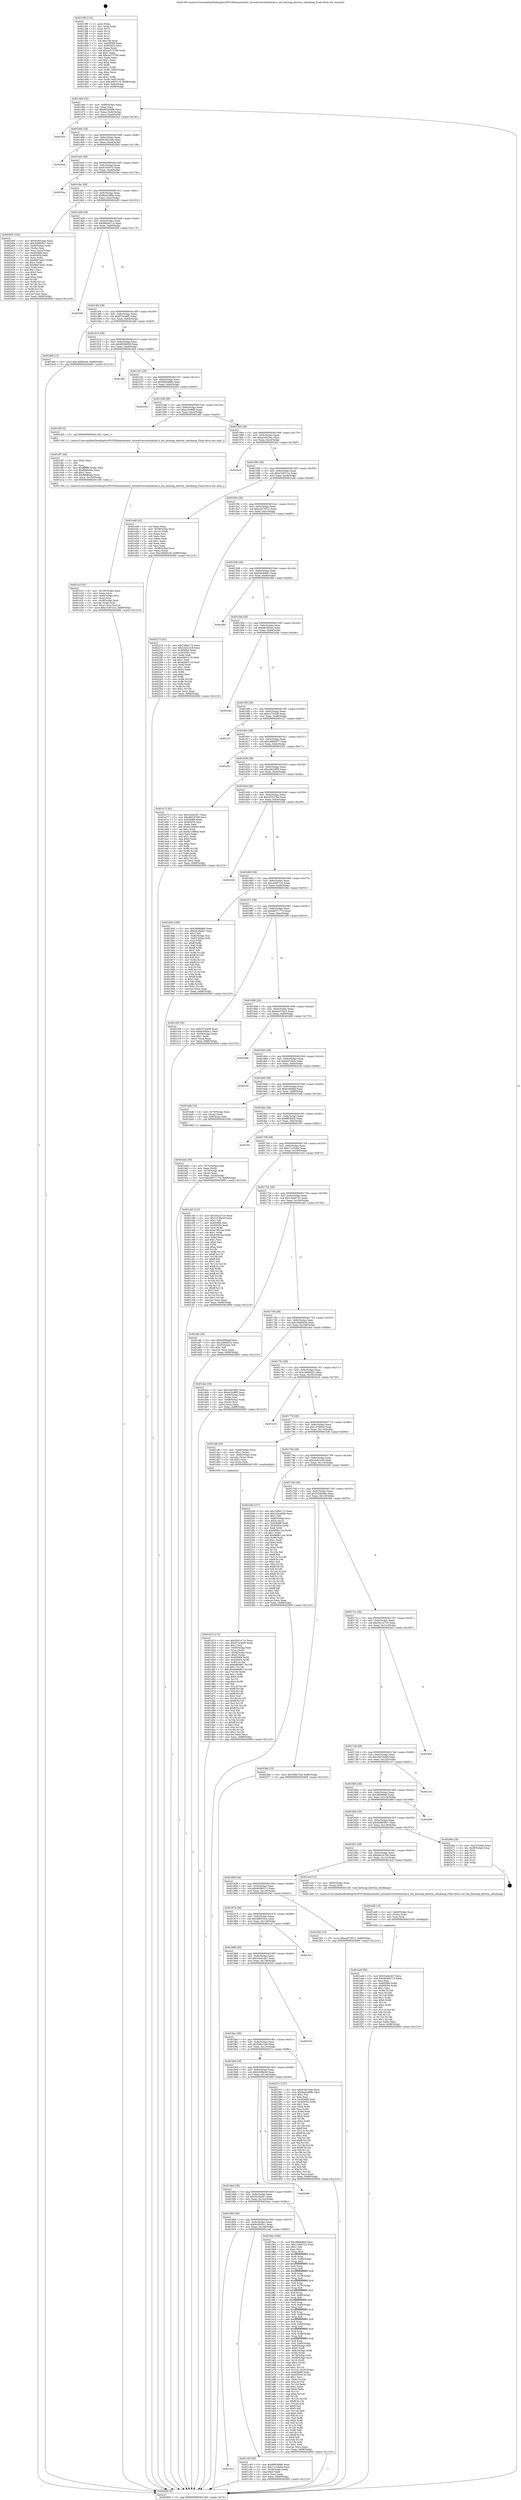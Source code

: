digraph "0x4013f0" {
  label = "0x4013f0 (/mnt/c/Users/mathe/Desktop/tcc/POCII/binaries/extr_linuxdriversmtdubiubi.h_ubi_fastmap_destroy_checkmap_Final-ollvm.out::main(0))"
  labelloc = "t"
  node[shape=record]

  Entry [label="",width=0.3,height=0.3,shape=circle,fillcolor=black,style=filled]
  "0x401464" [label="{
     0x401464 [32]\l
     | [instrs]\l
     &nbsp;&nbsp;0x401464 \<+6\>: mov -0x88(%rbp),%eax\l
     &nbsp;&nbsp;0x40146a \<+2\>: mov %eax,%ecx\l
     &nbsp;&nbsp;0x40146c \<+6\>: sub $0x80a290f8,%ecx\l
     &nbsp;&nbsp;0x401472 \<+6\>: mov %eax,-0x9c(%rbp)\l
     &nbsp;&nbsp;0x401478 \<+6\>: mov %ecx,-0xa0(%rbp)\l
     &nbsp;&nbsp;0x40147e \<+6\>: je 0000000000401bcc \<main+0x7dc\>\l
  }"]
  "0x401bcc" [label="{
     0x401bcc\l
  }", style=dashed]
  "0x401484" [label="{
     0x401484 [28]\l
     | [instrs]\l
     &nbsp;&nbsp;0x401484 \<+5\>: jmp 0000000000401489 \<main+0x99\>\l
     &nbsp;&nbsp;0x401489 \<+6\>: mov -0x9c(%rbp),%eax\l
     &nbsp;&nbsp;0x40148f \<+5\>: sub $0x818d14eb,%eax\l
     &nbsp;&nbsp;0x401494 \<+6\>: mov %eax,-0xa4(%rbp)\l
     &nbsp;&nbsp;0x40149a \<+6\>: je 00000000004025eb \<main+0x11fb\>\l
  }"]
  Exit [label="",width=0.3,height=0.3,shape=circle,fillcolor=black,style=filled,peripheries=2]
  "0x4025eb" [label="{
     0x4025eb\l
  }", style=dashed]
  "0x4014a0" [label="{
     0x4014a0 [28]\l
     | [instrs]\l
     &nbsp;&nbsp;0x4014a0 \<+5\>: jmp 00000000004014a5 \<main+0xb5\>\l
     &nbsp;&nbsp;0x4014a5 \<+6\>: mov -0x9c(%rbp),%eax\l
     &nbsp;&nbsp;0x4014ab \<+5\>: sub $0x81f4c673,%eax\l
     &nbsp;&nbsp;0x4014b0 \<+6\>: mov %eax,-0xa8(%rbp)\l
     &nbsp;&nbsp;0x4014b6 \<+6\>: je 000000000040254a \<main+0x115a\>\l
  }"]
  "0x401ee8" [label="{
     0x401ee8 [90]\l
     | [instrs]\l
     &nbsp;&nbsp;0x401ee8 \<+5\>: mov $0x52e4c2b7,%ecx\l
     &nbsp;&nbsp;0x401eed \<+5\>: mov $0x4b580113,%edx\l
     &nbsp;&nbsp;0x401ef2 \<+2\>: xor %esi,%esi\l
     &nbsp;&nbsp;0x401ef4 \<+8\>: mov 0x405068,%r8d\l
     &nbsp;&nbsp;0x401efc \<+8\>: mov 0x405054,%r9d\l
     &nbsp;&nbsp;0x401f04 \<+3\>: sub $0x1,%esi\l
     &nbsp;&nbsp;0x401f07 \<+3\>: mov %r8d,%r10d\l
     &nbsp;&nbsp;0x401f0a \<+3\>: add %esi,%r10d\l
     &nbsp;&nbsp;0x401f0d \<+4\>: imul %r10d,%r8d\l
     &nbsp;&nbsp;0x401f11 \<+4\>: and $0x1,%r8d\l
     &nbsp;&nbsp;0x401f15 \<+4\>: cmp $0x0,%r8d\l
     &nbsp;&nbsp;0x401f19 \<+4\>: sete %r11b\l
     &nbsp;&nbsp;0x401f1d \<+4\>: cmp $0xa,%r9d\l
     &nbsp;&nbsp;0x401f21 \<+3\>: setl %bl\l
     &nbsp;&nbsp;0x401f24 \<+3\>: mov %r11b,%r14b\l
     &nbsp;&nbsp;0x401f27 \<+3\>: and %bl,%r14b\l
     &nbsp;&nbsp;0x401f2a \<+3\>: xor %bl,%r11b\l
     &nbsp;&nbsp;0x401f2d \<+3\>: or %r11b,%r14b\l
     &nbsp;&nbsp;0x401f30 \<+4\>: test $0x1,%r14b\l
     &nbsp;&nbsp;0x401f34 \<+3\>: cmovne %edx,%ecx\l
     &nbsp;&nbsp;0x401f37 \<+6\>: mov %ecx,-0x88(%rbp)\l
     &nbsp;&nbsp;0x401f3d \<+5\>: jmp 0000000000402600 \<main+0x1210\>\l
  }"]
  "0x40254a" [label="{
     0x40254a\l
  }", style=dashed]
  "0x4014bc" [label="{
     0x4014bc [28]\l
     | [instrs]\l
     &nbsp;&nbsp;0x4014bc \<+5\>: jmp 00000000004014c1 \<main+0xd1\>\l
     &nbsp;&nbsp;0x4014c1 \<+6\>: mov -0x9c(%rbp),%eax\l
     &nbsp;&nbsp;0x4014c7 \<+5\>: sub $0x8ad1e88b,%eax\l
     &nbsp;&nbsp;0x4014cc \<+6\>: mov %eax,-0xac(%rbp)\l
     &nbsp;&nbsp;0x4014d2 \<+6\>: je 0000000000402405 \<main+0x1015\>\l
  }"]
  "0x401ed9" [label="{
     0x401ed9 [15]\l
     | [instrs]\l
     &nbsp;&nbsp;0x401ed9 \<+4\>: mov -0x60(%rbp),%rax\l
     &nbsp;&nbsp;0x401edd \<+3\>: mov (%rax),%rax\l
     &nbsp;&nbsp;0x401ee0 \<+3\>: mov %rax,%rdi\l
     &nbsp;&nbsp;0x401ee3 \<+5\>: call 0000000000401030 \<free@plt\>\l
     | [calls]\l
     &nbsp;&nbsp;0x401030 \{1\} (unknown)\l
  }"]
  "0x402405" [label="{
     0x402405 [105]\l
     | [instrs]\l
     &nbsp;&nbsp;0x402405 \<+5\>: mov $0x818d14eb,%eax\l
     &nbsp;&nbsp;0x40240a \<+5\>: mov $0x42680907,%ecx\l
     &nbsp;&nbsp;0x40240f \<+4\>: mov -0x80(%rbp),%rdx\l
     &nbsp;&nbsp;0x402413 \<+2\>: mov (%rdx),%esi\l
     &nbsp;&nbsp;0x402415 \<+3\>: mov %esi,-0x2c(%rbp)\l
     &nbsp;&nbsp;0x402418 \<+7\>: mov 0x405068,%esi\l
     &nbsp;&nbsp;0x40241f \<+7\>: mov 0x405054,%edi\l
     &nbsp;&nbsp;0x402426 \<+3\>: mov %esi,%r8d\l
     &nbsp;&nbsp;0x402429 \<+7\>: sub $0x9bb7da51,%r8d\l
     &nbsp;&nbsp;0x402430 \<+4\>: sub $0x1,%r8d\l
     &nbsp;&nbsp;0x402434 \<+7\>: add $0x9bb7da51,%r8d\l
     &nbsp;&nbsp;0x40243b \<+4\>: imul %r8d,%esi\l
     &nbsp;&nbsp;0x40243f \<+3\>: and $0x1,%esi\l
     &nbsp;&nbsp;0x402442 \<+3\>: cmp $0x0,%esi\l
     &nbsp;&nbsp;0x402445 \<+4\>: sete %r9b\l
     &nbsp;&nbsp;0x402449 \<+3\>: cmp $0xa,%edi\l
     &nbsp;&nbsp;0x40244c \<+4\>: setl %r10b\l
     &nbsp;&nbsp;0x402450 \<+3\>: mov %r9b,%r11b\l
     &nbsp;&nbsp;0x402453 \<+3\>: and %r10b,%r11b\l
     &nbsp;&nbsp;0x402456 \<+3\>: xor %r10b,%r9b\l
     &nbsp;&nbsp;0x402459 \<+3\>: or %r9b,%r11b\l
     &nbsp;&nbsp;0x40245c \<+4\>: test $0x1,%r11b\l
     &nbsp;&nbsp;0x402460 \<+3\>: cmovne %ecx,%eax\l
     &nbsp;&nbsp;0x402463 \<+6\>: mov %eax,-0x88(%rbp)\l
     &nbsp;&nbsp;0x402469 \<+5\>: jmp 0000000000402600 \<main+0x1210\>\l
  }"]
  "0x4014d8" [label="{
     0x4014d8 [28]\l
     | [instrs]\l
     &nbsp;&nbsp;0x4014d8 \<+5\>: jmp 00000000004014dd \<main+0xed\>\l
     &nbsp;&nbsp;0x4014dd \<+6\>: mov -0x9c(%rbp),%eax\l
     &nbsp;&nbsp;0x4014e3 \<+5\>: sub $0x966e4114,%eax\l
     &nbsp;&nbsp;0x4014e8 \<+6\>: mov %eax,-0xb0(%rbp)\l
     &nbsp;&nbsp;0x4014ee \<+6\>: je 000000000040256f \<main+0x117f\>\l
  }"]
  "0x401e1f" [label="{
     0x401e1f [41]\l
     | [instrs]\l
     &nbsp;&nbsp;0x401e1f \<+6\>: mov -0x150(%rbp),%ecx\l
     &nbsp;&nbsp;0x401e25 \<+3\>: imul %eax,%ecx\l
     &nbsp;&nbsp;0x401e28 \<+4\>: mov -0x60(%rbp),%rsi\l
     &nbsp;&nbsp;0x401e2c \<+3\>: mov (%rsi),%rsi\l
     &nbsp;&nbsp;0x401e2f \<+4\>: mov -0x58(%rbp),%rdi\l
     &nbsp;&nbsp;0x401e33 \<+3\>: movslq (%rdi),%rdi\l
     &nbsp;&nbsp;0x401e36 \<+3\>: mov %ecx,(%rsi,%rdi,4)\l
     &nbsp;&nbsp;0x401e39 \<+10\>: movl $0xa7a8721e,-0x88(%rbp)\l
     &nbsp;&nbsp;0x401e43 \<+5\>: jmp 0000000000402600 \<main+0x1210\>\l
  }"]
  "0x40256f" [label="{
     0x40256f\l
  }", style=dashed]
  "0x4014f4" [label="{
     0x4014f4 [28]\l
     | [instrs]\l
     &nbsp;&nbsp;0x4014f4 \<+5\>: jmp 00000000004014f9 \<main+0x109\>\l
     &nbsp;&nbsp;0x4014f9 \<+6\>: mov -0x9c(%rbp),%eax\l
     &nbsp;&nbsp;0x4014ff \<+5\>: sub $0x973e40f5,%eax\l
     &nbsp;&nbsp;0x401504 \<+6\>: mov %eax,-0xb4(%rbp)\l
     &nbsp;&nbsp;0x40150a \<+6\>: je 0000000000401dbf \<main+0x9cf\>\l
  }"]
  "0x401df7" [label="{
     0x401df7 [40]\l
     | [instrs]\l
     &nbsp;&nbsp;0x401df7 \<+5\>: mov $0x2,%ecx\l
     &nbsp;&nbsp;0x401dfc \<+1\>: cltd\l
     &nbsp;&nbsp;0x401dfd \<+2\>: idiv %ecx\l
     &nbsp;&nbsp;0x401dff \<+6\>: imul $0xfffffffe,%edx,%ecx\l
     &nbsp;&nbsp;0x401e05 \<+6\>: sub $0xffddb0da,%ecx\l
     &nbsp;&nbsp;0x401e0b \<+3\>: add $0x1,%ecx\l
     &nbsp;&nbsp;0x401e0e \<+6\>: add $0xffddb0da,%ecx\l
     &nbsp;&nbsp;0x401e14 \<+6\>: mov %ecx,-0x150(%rbp)\l
     &nbsp;&nbsp;0x401e1a \<+5\>: call 0000000000401160 \<next_i\>\l
     | [calls]\l
     &nbsp;&nbsp;0x401160 \{1\} (/mnt/c/Users/mathe/Desktop/tcc/POCII/binaries/extr_linuxdriversmtdubiubi.h_ubi_fastmap_destroy_checkmap_Final-ollvm.out::next_i)\l
  }"]
  "0x401dbf" [label="{
     0x401dbf [15]\l
     | [instrs]\l
     &nbsp;&nbsp;0x401dbf \<+10\>: movl $0x18dd5e36,-0x88(%rbp)\l
     &nbsp;&nbsp;0x401dc9 \<+5\>: jmp 0000000000402600 \<main+0x1210\>\l
  }"]
  "0x401510" [label="{
     0x401510 [28]\l
     | [instrs]\l
     &nbsp;&nbsp;0x401510 \<+5\>: jmp 0000000000401515 \<main+0x125\>\l
     &nbsp;&nbsp;0x401515 \<+6\>: mov -0x9c(%rbp),%eax\l
     &nbsp;&nbsp;0x40151b \<+5\>: sub $0x99566039,%eax\l
     &nbsp;&nbsp;0x401520 \<+6\>: mov %eax,-0xb8(%rbp)\l
     &nbsp;&nbsp;0x401526 \<+6\>: je 0000000000401fe9 \<main+0xbf9\>\l
  }"]
  "0x401d13" [label="{
     0x401d13 [172]\l
     | [instrs]\l
     &nbsp;&nbsp;0x401d13 \<+5\>: mov $0x30c1e710,%ecx\l
     &nbsp;&nbsp;0x401d18 \<+5\>: mov $0x973e40f5,%edx\l
     &nbsp;&nbsp;0x401d1d \<+3\>: mov $0x1,%sil\l
     &nbsp;&nbsp;0x401d20 \<+4\>: mov -0x60(%rbp),%rdi\l
     &nbsp;&nbsp;0x401d24 \<+3\>: mov %rax,(%rdi)\l
     &nbsp;&nbsp;0x401d27 \<+4\>: mov -0x58(%rbp),%rax\l
     &nbsp;&nbsp;0x401d2b \<+6\>: movl $0x0,(%rax)\l
     &nbsp;&nbsp;0x401d31 \<+8\>: mov 0x405068,%r8d\l
     &nbsp;&nbsp;0x401d39 \<+8\>: mov 0x405054,%r9d\l
     &nbsp;&nbsp;0x401d41 \<+3\>: mov %r8d,%r10d\l
     &nbsp;&nbsp;0x401d44 \<+7\>: sub $0xad64867,%r10d\l
     &nbsp;&nbsp;0x401d4b \<+4\>: sub $0x1,%r10d\l
     &nbsp;&nbsp;0x401d4f \<+7\>: add $0xad64867,%r10d\l
     &nbsp;&nbsp;0x401d56 \<+4\>: imul %r10d,%r8d\l
     &nbsp;&nbsp;0x401d5a \<+4\>: and $0x1,%r8d\l
     &nbsp;&nbsp;0x401d5e \<+4\>: cmp $0x0,%r8d\l
     &nbsp;&nbsp;0x401d62 \<+4\>: sete %r11b\l
     &nbsp;&nbsp;0x401d66 \<+4\>: cmp $0xa,%r9d\l
     &nbsp;&nbsp;0x401d6a \<+3\>: setl %bl\l
     &nbsp;&nbsp;0x401d6d \<+3\>: mov %r11b,%r14b\l
     &nbsp;&nbsp;0x401d70 \<+4\>: xor $0xff,%r14b\l
     &nbsp;&nbsp;0x401d74 \<+3\>: mov %bl,%r15b\l
     &nbsp;&nbsp;0x401d77 \<+4\>: xor $0xff,%r15b\l
     &nbsp;&nbsp;0x401d7b \<+4\>: xor $0x1,%sil\l
     &nbsp;&nbsp;0x401d7f \<+3\>: mov %r14b,%r12b\l
     &nbsp;&nbsp;0x401d82 \<+4\>: and $0xff,%r12b\l
     &nbsp;&nbsp;0x401d86 \<+3\>: and %sil,%r11b\l
     &nbsp;&nbsp;0x401d89 \<+3\>: mov %r15b,%r13b\l
     &nbsp;&nbsp;0x401d8c \<+4\>: and $0xff,%r13b\l
     &nbsp;&nbsp;0x401d90 \<+3\>: and %sil,%bl\l
     &nbsp;&nbsp;0x401d93 \<+3\>: or %r11b,%r12b\l
     &nbsp;&nbsp;0x401d96 \<+3\>: or %bl,%r13b\l
     &nbsp;&nbsp;0x401d99 \<+3\>: xor %r13b,%r12b\l
     &nbsp;&nbsp;0x401d9c \<+3\>: or %r15b,%r14b\l
     &nbsp;&nbsp;0x401d9f \<+4\>: xor $0xff,%r14b\l
     &nbsp;&nbsp;0x401da3 \<+4\>: or $0x1,%sil\l
     &nbsp;&nbsp;0x401da7 \<+3\>: and %sil,%r14b\l
     &nbsp;&nbsp;0x401daa \<+3\>: or %r14b,%r12b\l
     &nbsp;&nbsp;0x401dad \<+4\>: test $0x1,%r12b\l
     &nbsp;&nbsp;0x401db1 \<+3\>: cmovne %edx,%ecx\l
     &nbsp;&nbsp;0x401db4 \<+6\>: mov %ecx,-0x88(%rbp)\l
     &nbsp;&nbsp;0x401dba \<+5\>: jmp 0000000000402600 \<main+0x1210\>\l
  }"]
  "0x401fe9" [label="{
     0x401fe9\l
  }", style=dashed]
  "0x40152c" [label="{
     0x40152c [28]\l
     | [instrs]\l
     &nbsp;&nbsp;0x40152c \<+5\>: jmp 0000000000401531 \<main+0x141\>\l
     &nbsp;&nbsp;0x401531 \<+6\>: mov -0x9c(%rbp),%eax\l
     &nbsp;&nbsp;0x401537 \<+5\>: sub $0x9f004886,%eax\l
     &nbsp;&nbsp;0x40153c \<+6\>: mov %eax,-0xbc(%rbp)\l
     &nbsp;&nbsp;0x401542 \<+6\>: je 0000000000402252 \<main+0xe62\>\l
  }"]
  "0x40191c" [label="{
     0x40191c\l
  }", style=dashed]
  "0x402252" [label="{
     0x402252\l
  }", style=dashed]
  "0x401548" [label="{
     0x401548 [28]\l
     | [instrs]\l
     &nbsp;&nbsp;0x401548 \<+5\>: jmp 000000000040154d \<main+0x15d\>\l
     &nbsp;&nbsp;0x40154d \<+6\>: mov -0x9c(%rbp),%eax\l
     &nbsp;&nbsp;0x401553 \<+5\>: sub $0xa19cf6f5,%eax\l
     &nbsp;&nbsp;0x401558 \<+6\>: mov %eax,-0xc0(%rbp)\l
     &nbsp;&nbsp;0x40155e \<+6\>: je 0000000000401df2 \<main+0xa02\>\l
  }"]
  "0x401c45" [label="{
     0x401c45 [30]\l
     | [instrs]\l
     &nbsp;&nbsp;0x401c45 \<+5\>: mov $0x9f004886,%eax\l
     &nbsp;&nbsp;0x401c4a \<+5\>: mov $0x11c10a9a,%ecx\l
     &nbsp;&nbsp;0x401c4f \<+3\>: mov -0x34(%rbp),%edx\l
     &nbsp;&nbsp;0x401c52 \<+3\>: cmp $0x0,%edx\l
     &nbsp;&nbsp;0x401c55 \<+3\>: cmove %ecx,%eax\l
     &nbsp;&nbsp;0x401c58 \<+6\>: mov %eax,-0x88(%rbp)\l
     &nbsp;&nbsp;0x401c5e \<+5\>: jmp 0000000000402600 \<main+0x1210\>\l
  }"]
  "0x401df2" [label="{
     0x401df2 [5]\l
     | [instrs]\l
     &nbsp;&nbsp;0x401df2 \<+5\>: call 0000000000401160 \<next_i\>\l
     | [calls]\l
     &nbsp;&nbsp;0x401160 \{1\} (/mnt/c/Users/mathe/Desktop/tcc/POCII/binaries/extr_linuxdriversmtdubiubi.h_ubi_fastmap_destroy_checkmap_Final-ollvm.out::next_i)\l
  }"]
  "0x401564" [label="{
     0x401564 [28]\l
     | [instrs]\l
     &nbsp;&nbsp;0x401564 \<+5\>: jmp 0000000000401569 \<main+0x179\>\l
     &nbsp;&nbsp;0x401569 \<+6\>: mov -0x9c(%rbp),%eax\l
     &nbsp;&nbsp;0x40156f \<+5\>: sub $0xa1e625ac,%eax\l
     &nbsp;&nbsp;0x401574 \<+6\>: mov %eax,-0xc4(%rbp)\l
     &nbsp;&nbsp;0x40157a \<+6\>: je 00000000004024c5 \<main+0x10d5\>\l
  }"]
  "0x401beb" [label="{
     0x401beb [30]\l
     | [instrs]\l
     &nbsp;&nbsp;0x401beb \<+4\>: mov -0x70(%rbp),%rdi\l
     &nbsp;&nbsp;0x401bef \<+2\>: mov %eax,(%rdi)\l
     &nbsp;&nbsp;0x401bf1 \<+4\>: mov -0x70(%rbp),%rdi\l
     &nbsp;&nbsp;0x401bf5 \<+2\>: mov (%rdi),%eax\l
     &nbsp;&nbsp;0x401bf7 \<+3\>: mov %eax,-0x34(%rbp)\l
     &nbsp;&nbsp;0x401bfa \<+10\>: movl $0xd8371774,-0x88(%rbp)\l
     &nbsp;&nbsp;0x401c04 \<+5\>: jmp 0000000000402600 \<main+0x1210\>\l
  }"]
  "0x4024c5" [label="{
     0x4024c5\l
  }", style=dashed]
  "0x401580" [label="{
     0x401580 [28]\l
     | [instrs]\l
     &nbsp;&nbsp;0x401580 \<+5\>: jmp 0000000000401585 \<main+0x195\>\l
     &nbsp;&nbsp;0x401585 \<+6\>: mov -0x9c(%rbp),%eax\l
     &nbsp;&nbsp;0x40158b \<+5\>: sub $0xa7a8721e,%eax\l
     &nbsp;&nbsp;0x401590 \<+6\>: mov %eax,-0xc8(%rbp)\l
     &nbsp;&nbsp;0x401596 \<+6\>: je 0000000000401e48 \<main+0xa58\>\l
  }"]
  "0x401900" [label="{
     0x401900 [28]\l
     | [instrs]\l
     &nbsp;&nbsp;0x401900 \<+5\>: jmp 0000000000401905 \<main+0x515\>\l
     &nbsp;&nbsp;0x401905 \<+6\>: mov -0x9c(%rbp),%eax\l
     &nbsp;&nbsp;0x40190b \<+5\>: sub $0x6c4565c1,%eax\l
     &nbsp;&nbsp;0x401910 \<+6\>: mov %eax,-0x148(%rbp)\l
     &nbsp;&nbsp;0x401916 \<+6\>: je 0000000000401c45 \<main+0x855\>\l
  }"]
  "0x401e48" [label="{
     0x401e48 [42]\l
     | [instrs]\l
     &nbsp;&nbsp;0x401e48 \<+2\>: xor %eax,%eax\l
     &nbsp;&nbsp;0x401e4a \<+4\>: mov -0x58(%rbp),%rcx\l
     &nbsp;&nbsp;0x401e4e \<+2\>: mov (%rcx),%edx\l
     &nbsp;&nbsp;0x401e50 \<+2\>: mov %eax,%esi\l
     &nbsp;&nbsp;0x401e52 \<+2\>: sub %edx,%esi\l
     &nbsp;&nbsp;0x401e54 \<+2\>: mov %eax,%edx\l
     &nbsp;&nbsp;0x401e56 \<+3\>: sub $0x1,%edx\l
     &nbsp;&nbsp;0x401e59 \<+2\>: add %edx,%esi\l
     &nbsp;&nbsp;0x401e5b \<+2\>: sub %esi,%eax\l
     &nbsp;&nbsp;0x401e5d \<+4\>: mov -0x58(%rbp),%rcx\l
     &nbsp;&nbsp;0x401e61 \<+2\>: mov %eax,(%rcx)\l
     &nbsp;&nbsp;0x401e63 \<+10\>: movl $0x18dd5e36,-0x88(%rbp)\l
     &nbsp;&nbsp;0x401e6d \<+5\>: jmp 0000000000402600 \<main+0x1210\>\l
  }"]
  "0x40159c" [label="{
     0x40159c [28]\l
     | [instrs]\l
     &nbsp;&nbsp;0x40159c \<+5\>: jmp 00000000004015a1 \<main+0x1b1\>\l
     &nbsp;&nbsp;0x4015a1 \<+6\>: mov -0x9c(%rbp),%eax\l
     &nbsp;&nbsp;0x4015a7 \<+5\>: sub $0xaa075672,%eax\l
     &nbsp;&nbsp;0x4015ac \<+6\>: mov %eax,-0xcc(%rbp)\l
     &nbsp;&nbsp;0x4015b2 \<+6\>: je 0000000000402275 \<main+0xe85\>\l
  }"]
  "0x4019ac" [label="{
     0x4019ac [326]\l
     | [instrs]\l
     &nbsp;&nbsp;0x4019ac \<+5\>: mov $0x38b8dfe0,%eax\l
     &nbsp;&nbsp;0x4019b1 \<+5\>: mov $0x13de0722,%ecx\l
     &nbsp;&nbsp;0x4019b6 \<+2\>: mov $0x1,%dl\l
     &nbsp;&nbsp;0x4019b8 \<+2\>: xor %esi,%esi\l
     &nbsp;&nbsp;0x4019ba \<+3\>: mov %rsp,%rdi\l
     &nbsp;&nbsp;0x4019bd \<+4\>: add $0xfffffffffffffff0,%rdi\l
     &nbsp;&nbsp;0x4019c1 \<+3\>: mov %rdi,%rsp\l
     &nbsp;&nbsp;0x4019c4 \<+4\>: mov %rdi,-0x80(%rbp)\l
     &nbsp;&nbsp;0x4019c8 \<+3\>: mov %rsp,%rdi\l
     &nbsp;&nbsp;0x4019cb \<+4\>: add $0xfffffffffffffff0,%rdi\l
     &nbsp;&nbsp;0x4019cf \<+3\>: mov %rdi,%rsp\l
     &nbsp;&nbsp;0x4019d2 \<+3\>: mov %rsp,%r8\l
     &nbsp;&nbsp;0x4019d5 \<+4\>: add $0xfffffffffffffff0,%r8\l
     &nbsp;&nbsp;0x4019d9 \<+3\>: mov %r8,%rsp\l
     &nbsp;&nbsp;0x4019dc \<+4\>: mov %r8,-0x78(%rbp)\l
     &nbsp;&nbsp;0x4019e0 \<+3\>: mov %rsp,%r8\l
     &nbsp;&nbsp;0x4019e3 \<+4\>: add $0xfffffffffffffff0,%r8\l
     &nbsp;&nbsp;0x4019e7 \<+3\>: mov %r8,%rsp\l
     &nbsp;&nbsp;0x4019ea \<+4\>: mov %r8,-0x70(%rbp)\l
     &nbsp;&nbsp;0x4019ee \<+3\>: mov %rsp,%r8\l
     &nbsp;&nbsp;0x4019f1 \<+4\>: add $0xfffffffffffffff0,%r8\l
     &nbsp;&nbsp;0x4019f5 \<+3\>: mov %r8,%rsp\l
     &nbsp;&nbsp;0x4019f8 \<+4\>: mov %r8,-0x68(%rbp)\l
     &nbsp;&nbsp;0x4019fc \<+3\>: mov %rsp,%r8\l
     &nbsp;&nbsp;0x4019ff \<+4\>: add $0xfffffffffffffff0,%r8\l
     &nbsp;&nbsp;0x401a03 \<+3\>: mov %r8,%rsp\l
     &nbsp;&nbsp;0x401a06 \<+4\>: mov %r8,-0x60(%rbp)\l
     &nbsp;&nbsp;0x401a0a \<+3\>: mov %rsp,%r8\l
     &nbsp;&nbsp;0x401a0d \<+4\>: add $0xfffffffffffffff0,%r8\l
     &nbsp;&nbsp;0x401a11 \<+3\>: mov %r8,%rsp\l
     &nbsp;&nbsp;0x401a14 \<+4\>: mov %r8,-0x58(%rbp)\l
     &nbsp;&nbsp;0x401a18 \<+3\>: mov %rsp,%r8\l
     &nbsp;&nbsp;0x401a1b \<+4\>: add $0xfffffffffffffff0,%r8\l
     &nbsp;&nbsp;0x401a1f \<+3\>: mov %r8,%rsp\l
     &nbsp;&nbsp;0x401a22 \<+4\>: mov %r8,-0x50(%rbp)\l
     &nbsp;&nbsp;0x401a26 \<+3\>: mov %rsp,%r8\l
     &nbsp;&nbsp;0x401a29 \<+4\>: add $0xfffffffffffffff0,%r8\l
     &nbsp;&nbsp;0x401a2d \<+3\>: mov %r8,%rsp\l
     &nbsp;&nbsp;0x401a30 \<+4\>: mov %r8,-0x48(%rbp)\l
     &nbsp;&nbsp;0x401a34 \<+3\>: mov %rsp,%r8\l
     &nbsp;&nbsp;0x401a37 \<+4\>: add $0xfffffffffffffff0,%r8\l
     &nbsp;&nbsp;0x401a3b \<+3\>: mov %r8,%rsp\l
     &nbsp;&nbsp;0x401a3e \<+4\>: mov %r8,-0x40(%rbp)\l
     &nbsp;&nbsp;0x401a42 \<+4\>: mov -0x80(%rbp),%r8\l
     &nbsp;&nbsp;0x401a46 \<+7\>: movl $0x0,(%r8)\l
     &nbsp;&nbsp;0x401a4d \<+7\>: mov -0x8c(%rbp),%r9d\l
     &nbsp;&nbsp;0x401a54 \<+3\>: mov %r9d,(%rdi)\l
     &nbsp;&nbsp;0x401a57 \<+4\>: mov -0x78(%rbp),%r8\l
     &nbsp;&nbsp;0x401a5b \<+7\>: mov -0x98(%rbp),%r10\l
     &nbsp;&nbsp;0x401a62 \<+3\>: mov %r10,(%r8)\l
     &nbsp;&nbsp;0x401a65 \<+3\>: cmpl $0x2,(%rdi)\l
     &nbsp;&nbsp;0x401a68 \<+4\>: setne %r11b\l
     &nbsp;&nbsp;0x401a6c \<+4\>: and $0x1,%r11b\l
     &nbsp;&nbsp;0x401a70 \<+4\>: mov %r11b,-0x35(%rbp)\l
     &nbsp;&nbsp;0x401a74 \<+7\>: mov 0x405068,%ebx\l
     &nbsp;&nbsp;0x401a7b \<+8\>: mov 0x405054,%r14d\l
     &nbsp;&nbsp;0x401a83 \<+3\>: sub $0x1,%esi\l
     &nbsp;&nbsp;0x401a86 \<+3\>: mov %ebx,%r15d\l
     &nbsp;&nbsp;0x401a89 \<+3\>: add %esi,%r15d\l
     &nbsp;&nbsp;0x401a8c \<+4\>: imul %r15d,%ebx\l
     &nbsp;&nbsp;0x401a90 \<+3\>: and $0x1,%ebx\l
     &nbsp;&nbsp;0x401a93 \<+3\>: cmp $0x0,%ebx\l
     &nbsp;&nbsp;0x401a96 \<+4\>: sete %r11b\l
     &nbsp;&nbsp;0x401a9a \<+4\>: cmp $0xa,%r14d\l
     &nbsp;&nbsp;0x401a9e \<+4\>: setl %r12b\l
     &nbsp;&nbsp;0x401aa2 \<+3\>: mov %r11b,%r13b\l
     &nbsp;&nbsp;0x401aa5 \<+4\>: xor $0xff,%r13b\l
     &nbsp;&nbsp;0x401aa9 \<+3\>: mov %r12b,%sil\l
     &nbsp;&nbsp;0x401aac \<+4\>: xor $0xff,%sil\l
     &nbsp;&nbsp;0x401ab0 \<+3\>: xor $0x0,%dl\l
     &nbsp;&nbsp;0x401ab3 \<+3\>: mov %r13b,%dil\l
     &nbsp;&nbsp;0x401ab6 \<+4\>: and $0x0,%dil\l
     &nbsp;&nbsp;0x401aba \<+3\>: and %dl,%r11b\l
     &nbsp;&nbsp;0x401abd \<+3\>: mov %sil,%r8b\l
     &nbsp;&nbsp;0x401ac0 \<+4\>: and $0x0,%r8b\l
     &nbsp;&nbsp;0x401ac4 \<+3\>: and %dl,%r12b\l
     &nbsp;&nbsp;0x401ac7 \<+3\>: or %r11b,%dil\l
     &nbsp;&nbsp;0x401aca \<+3\>: or %r12b,%r8b\l
     &nbsp;&nbsp;0x401acd \<+3\>: xor %r8b,%dil\l
     &nbsp;&nbsp;0x401ad0 \<+3\>: or %sil,%r13b\l
     &nbsp;&nbsp;0x401ad3 \<+4\>: xor $0xff,%r13b\l
     &nbsp;&nbsp;0x401ad7 \<+3\>: or $0x0,%dl\l
     &nbsp;&nbsp;0x401ada \<+3\>: and %dl,%r13b\l
     &nbsp;&nbsp;0x401add \<+3\>: or %r13b,%dil\l
     &nbsp;&nbsp;0x401ae0 \<+4\>: test $0x1,%dil\l
     &nbsp;&nbsp;0x401ae4 \<+3\>: cmovne %ecx,%eax\l
     &nbsp;&nbsp;0x401ae7 \<+6\>: mov %eax,-0x88(%rbp)\l
     &nbsp;&nbsp;0x401aed \<+5\>: jmp 0000000000402600 \<main+0x1210\>\l
  }"]
  "0x402275" [label="{
     0x402275 [91]\l
     | [instrs]\l
     &nbsp;&nbsp;0x402275 \<+5\>: mov $0x7dfbe172,%eax\l
     &nbsp;&nbsp;0x40227a \<+5\>: mov $0x23cb14c9,%ecx\l
     &nbsp;&nbsp;0x40227f \<+7\>: mov 0x405068,%edx\l
     &nbsp;&nbsp;0x402286 \<+7\>: mov 0x405054,%esi\l
     &nbsp;&nbsp;0x40228d \<+2\>: mov %edx,%edi\l
     &nbsp;&nbsp;0x40228f \<+6\>: add $0xebb63118,%edi\l
     &nbsp;&nbsp;0x402295 \<+3\>: sub $0x1,%edi\l
     &nbsp;&nbsp;0x402298 \<+6\>: sub $0xebb63118,%edi\l
     &nbsp;&nbsp;0x40229e \<+3\>: imul %edi,%edx\l
     &nbsp;&nbsp;0x4022a1 \<+3\>: and $0x1,%edx\l
     &nbsp;&nbsp;0x4022a4 \<+3\>: cmp $0x0,%edx\l
     &nbsp;&nbsp;0x4022a7 \<+4\>: sete %r8b\l
     &nbsp;&nbsp;0x4022ab \<+3\>: cmp $0xa,%esi\l
     &nbsp;&nbsp;0x4022ae \<+4\>: setl %r9b\l
     &nbsp;&nbsp;0x4022b2 \<+3\>: mov %r8b,%r10b\l
     &nbsp;&nbsp;0x4022b5 \<+3\>: and %r9b,%r10b\l
     &nbsp;&nbsp;0x4022b8 \<+3\>: xor %r9b,%r8b\l
     &nbsp;&nbsp;0x4022bb \<+3\>: or %r8b,%r10b\l
     &nbsp;&nbsp;0x4022be \<+4\>: test $0x1,%r10b\l
     &nbsp;&nbsp;0x4022c2 \<+3\>: cmovne %ecx,%eax\l
     &nbsp;&nbsp;0x4022c5 \<+6\>: mov %eax,-0x88(%rbp)\l
     &nbsp;&nbsp;0x4022cb \<+5\>: jmp 0000000000402600 \<main+0x1210\>\l
  }"]
  "0x4015b8" [label="{
     0x4015b8 [28]\l
     | [instrs]\l
     &nbsp;&nbsp;0x4015b8 \<+5\>: jmp 00000000004015bd \<main+0x1cd\>\l
     &nbsp;&nbsp;0x4015bd \<+6\>: mov -0x9c(%rbp),%eax\l
     &nbsp;&nbsp;0x4015c3 \<+5\>: sub $0xb5e5bb97,%eax\l
     &nbsp;&nbsp;0x4015c8 \<+6\>: mov %eax,-0xd0(%rbp)\l
     &nbsp;&nbsp;0x4015ce \<+6\>: je 0000000000401f8e \<main+0xb9e\>\l
  }"]
  "0x4018e4" [label="{
     0x4018e4 [28]\l
     | [instrs]\l
     &nbsp;&nbsp;0x4018e4 \<+5\>: jmp 00000000004018e9 \<main+0x4f9\>\l
     &nbsp;&nbsp;0x4018e9 \<+6\>: mov -0x9c(%rbp),%eax\l
     &nbsp;&nbsp;0x4018ef \<+5\>: sub $0x5ec3bab7,%eax\l
     &nbsp;&nbsp;0x4018f4 \<+6\>: mov %eax,-0x144(%rbp)\l
     &nbsp;&nbsp;0x4018fa \<+6\>: je 00000000004019ac \<main+0x5bc\>\l
  }"]
  "0x401f8e" [label="{
     0x401f8e\l
  }", style=dashed]
  "0x4015d4" [label="{
     0x4015d4 [28]\l
     | [instrs]\l
     &nbsp;&nbsp;0x4015d4 \<+5\>: jmp 00000000004015d9 \<main+0x1e9\>\l
     &nbsp;&nbsp;0x4015d9 \<+6\>: mov -0x9c(%rbp),%eax\l
     &nbsp;&nbsp;0x4015df \<+5\>: sub $0xb8c493a3,%eax\l
     &nbsp;&nbsp;0x4015e4 \<+6\>: mov %eax,-0xd4(%rbp)\l
     &nbsp;&nbsp;0x4015ea \<+6\>: je 00000000004020ae \<main+0xcbe\>\l
  }"]
  "0x402090" [label="{
     0x402090\l
  }", style=dashed]
  "0x4020ae" [label="{
     0x4020ae\l
  }", style=dashed]
  "0x4015f0" [label="{
     0x4015f0 [28]\l
     | [instrs]\l
     &nbsp;&nbsp;0x4015f0 \<+5\>: jmp 00000000004015f5 \<main+0x205\>\l
     &nbsp;&nbsp;0x4015f5 \<+6\>: mov -0x9c(%rbp),%eax\l
     &nbsp;&nbsp;0x4015fb \<+5\>: sub $0xc375cf38,%eax\l
     &nbsp;&nbsp;0x401600 \<+6\>: mov %eax,-0xd8(%rbp)\l
     &nbsp;&nbsp;0x401606 \<+6\>: je 0000000000401c27 \<main+0x837\>\l
  }"]
  "0x4018c8" [label="{
     0x4018c8 [28]\l
     | [instrs]\l
     &nbsp;&nbsp;0x4018c8 \<+5\>: jmp 00000000004018cd \<main+0x4dd\>\l
     &nbsp;&nbsp;0x4018cd \<+6\>: mov -0x9c(%rbp),%eax\l
     &nbsp;&nbsp;0x4018d3 \<+5\>: sub $0x5c0f6e30,%eax\l
     &nbsp;&nbsp;0x4018d8 \<+6\>: mov %eax,-0x140(%rbp)\l
     &nbsp;&nbsp;0x4018de \<+6\>: je 0000000000402090 \<main+0xca0\>\l
  }"]
  "0x401c27" [label="{
     0x401c27\l
  }", style=dashed]
  "0x40160c" [label="{
     0x40160c [28]\l
     | [instrs]\l
     &nbsp;&nbsp;0x40160c \<+5\>: jmp 0000000000401611 \<main+0x221\>\l
     &nbsp;&nbsp;0x401611 \<+6\>: mov -0x9c(%rbp),%eax\l
     &nbsp;&nbsp;0x401617 \<+5\>: sub $0xc3b65d77,%eax\l
     &nbsp;&nbsp;0x40161c \<+6\>: mov %eax,-0xdc(%rbp)\l
     &nbsp;&nbsp;0x401622 \<+6\>: je 0000000000402261 \<main+0xe71\>\l
  }"]
  "0x40237c" [label="{
     0x40237c [137]\l
     | [instrs]\l
     &nbsp;&nbsp;0x40237c \<+5\>: mov $0x818d14eb,%eax\l
     &nbsp;&nbsp;0x402381 \<+5\>: mov $0x8ad1e88b,%ecx\l
     &nbsp;&nbsp;0x402386 \<+2\>: mov $0x1,%dl\l
     &nbsp;&nbsp;0x402388 \<+2\>: xor %esi,%esi\l
     &nbsp;&nbsp;0x40238a \<+7\>: mov 0x405068,%edi\l
     &nbsp;&nbsp;0x402391 \<+8\>: mov 0x405054,%r8d\l
     &nbsp;&nbsp;0x402399 \<+3\>: sub $0x1,%esi\l
     &nbsp;&nbsp;0x40239c \<+3\>: mov %edi,%r9d\l
     &nbsp;&nbsp;0x40239f \<+3\>: add %esi,%r9d\l
     &nbsp;&nbsp;0x4023a2 \<+4\>: imul %r9d,%edi\l
     &nbsp;&nbsp;0x4023a6 \<+3\>: and $0x1,%edi\l
     &nbsp;&nbsp;0x4023a9 \<+3\>: cmp $0x0,%edi\l
     &nbsp;&nbsp;0x4023ac \<+4\>: sete %r10b\l
     &nbsp;&nbsp;0x4023b0 \<+4\>: cmp $0xa,%r8d\l
     &nbsp;&nbsp;0x4023b4 \<+4\>: setl %r11b\l
     &nbsp;&nbsp;0x4023b8 \<+3\>: mov %r10b,%bl\l
     &nbsp;&nbsp;0x4023bb \<+3\>: xor $0xff,%bl\l
     &nbsp;&nbsp;0x4023be \<+3\>: mov %r11b,%r14b\l
     &nbsp;&nbsp;0x4023c1 \<+4\>: xor $0xff,%r14b\l
     &nbsp;&nbsp;0x4023c5 \<+3\>: xor $0x1,%dl\l
     &nbsp;&nbsp;0x4023c8 \<+3\>: mov %bl,%r15b\l
     &nbsp;&nbsp;0x4023cb \<+4\>: and $0xff,%r15b\l
     &nbsp;&nbsp;0x4023cf \<+3\>: and %dl,%r10b\l
     &nbsp;&nbsp;0x4023d2 \<+3\>: mov %r14b,%r12b\l
     &nbsp;&nbsp;0x4023d5 \<+4\>: and $0xff,%r12b\l
     &nbsp;&nbsp;0x4023d9 \<+3\>: and %dl,%r11b\l
     &nbsp;&nbsp;0x4023dc \<+3\>: or %r10b,%r15b\l
     &nbsp;&nbsp;0x4023df \<+3\>: or %r11b,%r12b\l
     &nbsp;&nbsp;0x4023e2 \<+3\>: xor %r12b,%r15b\l
     &nbsp;&nbsp;0x4023e5 \<+3\>: or %r14b,%bl\l
     &nbsp;&nbsp;0x4023e8 \<+3\>: xor $0xff,%bl\l
     &nbsp;&nbsp;0x4023eb \<+3\>: or $0x1,%dl\l
     &nbsp;&nbsp;0x4023ee \<+2\>: and %dl,%bl\l
     &nbsp;&nbsp;0x4023f0 \<+3\>: or %bl,%r15b\l
     &nbsp;&nbsp;0x4023f3 \<+4\>: test $0x1,%r15b\l
     &nbsp;&nbsp;0x4023f7 \<+3\>: cmovne %ecx,%eax\l
     &nbsp;&nbsp;0x4023fa \<+6\>: mov %eax,-0x88(%rbp)\l
     &nbsp;&nbsp;0x402400 \<+5\>: jmp 0000000000402600 \<main+0x1210\>\l
  }"]
  "0x402261" [label="{
     0x402261\l
  }", style=dashed]
  "0x401628" [label="{
     0x401628 [28]\l
     | [instrs]\l
     &nbsp;&nbsp;0x401628 \<+5\>: jmp 000000000040162d \<main+0x23d\>\l
     &nbsp;&nbsp;0x40162d \<+6\>: mov -0x9c(%rbp),%eax\l
     &nbsp;&nbsp;0x401633 \<+5\>: sub $0xc4b24f50,%eax\l
     &nbsp;&nbsp;0x401638 \<+6\>: mov %eax,-0xe0(%rbp)\l
     &nbsp;&nbsp;0x40163e \<+6\>: je 0000000000401e72 \<main+0xa82\>\l
  }"]
  "0x4018ac" [label="{
     0x4018ac [28]\l
     | [instrs]\l
     &nbsp;&nbsp;0x4018ac \<+5\>: jmp 00000000004018b1 \<main+0x4c1\>\l
     &nbsp;&nbsp;0x4018b1 \<+6\>: mov -0x9c(%rbp),%eax\l
     &nbsp;&nbsp;0x4018b7 \<+5\>: sub $0x596e73ef,%eax\l
     &nbsp;&nbsp;0x4018bc \<+6\>: mov %eax,-0x13c(%rbp)\l
     &nbsp;&nbsp;0x4018c2 \<+6\>: je 000000000040237c \<main+0xf8c\>\l
  }"]
  "0x401e72" [label="{
     0x401e72 [91]\l
     | [instrs]\l
     &nbsp;&nbsp;0x401e72 \<+5\>: mov $0x52e4c2b7,%eax\l
     &nbsp;&nbsp;0x401e77 \<+5\>: mov $0x46d167b8,%ecx\l
     &nbsp;&nbsp;0x401e7c \<+7\>: mov 0x405068,%edx\l
     &nbsp;&nbsp;0x401e83 \<+7\>: mov 0x405054,%esi\l
     &nbsp;&nbsp;0x401e8a \<+2\>: mov %edx,%edi\l
     &nbsp;&nbsp;0x401e8c \<+6\>: add $0x6c1e884d,%edi\l
     &nbsp;&nbsp;0x401e92 \<+3\>: sub $0x1,%edi\l
     &nbsp;&nbsp;0x401e95 \<+6\>: sub $0x6c1e884d,%edi\l
     &nbsp;&nbsp;0x401e9b \<+3\>: imul %edi,%edx\l
     &nbsp;&nbsp;0x401e9e \<+3\>: and $0x1,%edx\l
     &nbsp;&nbsp;0x401ea1 \<+3\>: cmp $0x0,%edx\l
     &nbsp;&nbsp;0x401ea4 \<+4\>: sete %r8b\l
     &nbsp;&nbsp;0x401ea8 \<+3\>: cmp $0xa,%esi\l
     &nbsp;&nbsp;0x401eab \<+4\>: setl %r9b\l
     &nbsp;&nbsp;0x401eaf \<+3\>: mov %r8b,%r10b\l
     &nbsp;&nbsp;0x401eb2 \<+3\>: and %r9b,%r10b\l
     &nbsp;&nbsp;0x401eb5 \<+3\>: xor %r9b,%r8b\l
     &nbsp;&nbsp;0x401eb8 \<+3\>: or %r8b,%r10b\l
     &nbsp;&nbsp;0x401ebb \<+4\>: test $0x1,%r10b\l
     &nbsp;&nbsp;0x401ebf \<+3\>: cmovne %ecx,%eax\l
     &nbsp;&nbsp;0x401ec2 \<+6\>: mov %eax,-0x88(%rbp)\l
     &nbsp;&nbsp;0x401ec8 \<+5\>: jmp 0000000000402600 \<main+0x1210\>\l
  }"]
  "0x401644" [label="{
     0x401644 [28]\l
     | [instrs]\l
     &nbsp;&nbsp;0x401644 \<+5\>: jmp 0000000000401649 \<main+0x259\>\l
     &nbsp;&nbsp;0x401649 \<+6\>: mov -0x9c(%rbp),%eax\l
     &nbsp;&nbsp;0x40164f \<+5\>: sub $0xc53527bd,%eax\l
     &nbsp;&nbsp;0x401654 \<+6\>: mov %eax,-0xe4(%rbp)\l
     &nbsp;&nbsp;0x40165a \<+6\>: je 0000000000402228 \<main+0xe38\>\l
  }"]
  "0x402520" [label="{
     0x402520\l
  }", style=dashed]
  "0x402228" [label="{
     0x402228\l
  }", style=dashed]
  "0x401660" [label="{
     0x401660 [28]\l
     | [instrs]\l
     &nbsp;&nbsp;0x401660 \<+5\>: jmp 0000000000401665 \<main+0x275\>\l
     &nbsp;&nbsp;0x401665 \<+6\>: mov -0x9c(%rbp),%eax\l
     &nbsp;&nbsp;0x40166b \<+5\>: sub $0xce9971c0,%eax\l
     &nbsp;&nbsp;0x401670 \<+6\>: mov %eax,-0xe8(%rbp)\l
     &nbsp;&nbsp;0x401676 \<+6\>: je 0000000000401942 \<main+0x552\>\l
  }"]
  "0x401890" [label="{
     0x401890 [28]\l
     | [instrs]\l
     &nbsp;&nbsp;0x401890 \<+5\>: jmp 0000000000401895 \<main+0x4a5\>\l
     &nbsp;&nbsp;0x401895 \<+6\>: mov -0x9c(%rbp),%eax\l
     &nbsp;&nbsp;0x40189b \<+5\>: sub $0x52e4c2b7,%eax\l
     &nbsp;&nbsp;0x4018a0 \<+6\>: mov %eax,-0x138(%rbp)\l
     &nbsp;&nbsp;0x4018a6 \<+6\>: je 0000000000402520 \<main+0x1130\>\l
  }"]
  "0x401942" [label="{
     0x401942 [106]\l
     | [instrs]\l
     &nbsp;&nbsp;0x401942 \<+5\>: mov $0x38b8dfe0,%eax\l
     &nbsp;&nbsp;0x401947 \<+5\>: mov $0x5ec3bab7,%ecx\l
     &nbsp;&nbsp;0x40194c \<+2\>: mov $0x1,%dl\l
     &nbsp;&nbsp;0x40194e \<+7\>: mov -0x82(%rbp),%sil\l
     &nbsp;&nbsp;0x401955 \<+7\>: mov -0x81(%rbp),%dil\l
     &nbsp;&nbsp;0x40195c \<+3\>: mov %sil,%r8b\l
     &nbsp;&nbsp;0x40195f \<+4\>: xor $0xff,%r8b\l
     &nbsp;&nbsp;0x401963 \<+3\>: mov %dil,%r9b\l
     &nbsp;&nbsp;0x401966 \<+4\>: xor $0xff,%r9b\l
     &nbsp;&nbsp;0x40196a \<+3\>: xor $0x1,%dl\l
     &nbsp;&nbsp;0x40196d \<+3\>: mov %r8b,%r10b\l
     &nbsp;&nbsp;0x401970 \<+4\>: and $0xff,%r10b\l
     &nbsp;&nbsp;0x401974 \<+3\>: and %dl,%sil\l
     &nbsp;&nbsp;0x401977 \<+3\>: mov %r9b,%r11b\l
     &nbsp;&nbsp;0x40197a \<+4\>: and $0xff,%r11b\l
     &nbsp;&nbsp;0x40197e \<+3\>: and %dl,%dil\l
     &nbsp;&nbsp;0x401981 \<+3\>: or %sil,%r10b\l
     &nbsp;&nbsp;0x401984 \<+3\>: or %dil,%r11b\l
     &nbsp;&nbsp;0x401987 \<+3\>: xor %r11b,%r10b\l
     &nbsp;&nbsp;0x40198a \<+3\>: or %r9b,%r8b\l
     &nbsp;&nbsp;0x40198d \<+4\>: xor $0xff,%r8b\l
     &nbsp;&nbsp;0x401991 \<+3\>: or $0x1,%dl\l
     &nbsp;&nbsp;0x401994 \<+3\>: and %dl,%r8b\l
     &nbsp;&nbsp;0x401997 \<+3\>: or %r8b,%r10b\l
     &nbsp;&nbsp;0x40199a \<+4\>: test $0x1,%r10b\l
     &nbsp;&nbsp;0x40199e \<+3\>: cmovne %ecx,%eax\l
     &nbsp;&nbsp;0x4019a1 \<+6\>: mov %eax,-0x88(%rbp)\l
     &nbsp;&nbsp;0x4019a7 \<+5\>: jmp 0000000000402600 \<main+0x1210\>\l
  }"]
  "0x40167c" [label="{
     0x40167c [28]\l
     | [instrs]\l
     &nbsp;&nbsp;0x40167c \<+5\>: jmp 0000000000401681 \<main+0x291\>\l
     &nbsp;&nbsp;0x401681 \<+6\>: mov -0x9c(%rbp),%eax\l
     &nbsp;&nbsp;0x401687 \<+5\>: sub $0xd8371774,%eax\l
     &nbsp;&nbsp;0x40168c \<+6\>: mov %eax,-0xec(%rbp)\l
     &nbsp;&nbsp;0x401692 \<+6\>: je 0000000000401c09 \<main+0x819\>\l
  }"]
  "0x402600" [label="{
     0x402600 [5]\l
     | [instrs]\l
     &nbsp;&nbsp;0x402600 \<+5\>: jmp 0000000000401464 \<main+0x74\>\l
  }"]
  "0x4013f0" [label="{
     0x4013f0 [116]\l
     | [instrs]\l
     &nbsp;&nbsp;0x4013f0 \<+1\>: push %rbp\l
     &nbsp;&nbsp;0x4013f1 \<+3\>: mov %rsp,%rbp\l
     &nbsp;&nbsp;0x4013f4 \<+2\>: push %r15\l
     &nbsp;&nbsp;0x4013f6 \<+2\>: push %r14\l
     &nbsp;&nbsp;0x4013f8 \<+2\>: push %r13\l
     &nbsp;&nbsp;0x4013fa \<+2\>: push %r12\l
     &nbsp;&nbsp;0x4013fc \<+1\>: push %rbx\l
     &nbsp;&nbsp;0x4013fd \<+7\>: sub $0x158,%rsp\l
     &nbsp;&nbsp;0x401404 \<+7\>: mov 0x405068,%eax\l
     &nbsp;&nbsp;0x40140b \<+7\>: mov 0x405054,%ecx\l
     &nbsp;&nbsp;0x401412 \<+2\>: mov %eax,%edx\l
     &nbsp;&nbsp;0x401414 \<+6\>: sub $0xca57278b,%edx\l
     &nbsp;&nbsp;0x40141a \<+3\>: sub $0x1,%edx\l
     &nbsp;&nbsp;0x40141d \<+6\>: add $0xca57278b,%edx\l
     &nbsp;&nbsp;0x401423 \<+3\>: imul %edx,%eax\l
     &nbsp;&nbsp;0x401426 \<+3\>: and $0x1,%eax\l
     &nbsp;&nbsp;0x401429 \<+3\>: cmp $0x0,%eax\l
     &nbsp;&nbsp;0x40142c \<+4\>: sete %r8b\l
     &nbsp;&nbsp;0x401430 \<+4\>: and $0x1,%r8b\l
     &nbsp;&nbsp;0x401434 \<+7\>: mov %r8b,-0x82(%rbp)\l
     &nbsp;&nbsp;0x40143b \<+3\>: cmp $0xa,%ecx\l
     &nbsp;&nbsp;0x40143e \<+4\>: setl %r8b\l
     &nbsp;&nbsp;0x401442 \<+4\>: and $0x1,%r8b\l
     &nbsp;&nbsp;0x401446 \<+7\>: mov %r8b,-0x81(%rbp)\l
     &nbsp;&nbsp;0x40144d \<+10\>: movl $0xce9971c0,-0x88(%rbp)\l
     &nbsp;&nbsp;0x401457 \<+6\>: mov %edi,-0x8c(%rbp)\l
     &nbsp;&nbsp;0x40145d \<+7\>: mov %rsi,-0x98(%rbp)\l
  }"]
  "0x4021ef" [label="{
     0x4021ef\l
  }", style=dashed]
  "0x401c09" [label="{
     0x401c09 [30]\l
     | [instrs]\l
     &nbsp;&nbsp;0x401c09 \<+5\>: mov $0xc375cf38,%eax\l
     &nbsp;&nbsp;0x401c0e \<+5\>: mov $0x6c4565c1,%ecx\l
     &nbsp;&nbsp;0x401c13 \<+3\>: mov -0x34(%rbp),%edx\l
     &nbsp;&nbsp;0x401c16 \<+3\>: cmp $0x1,%edx\l
     &nbsp;&nbsp;0x401c19 \<+3\>: cmovl %ecx,%eax\l
     &nbsp;&nbsp;0x401c1c \<+6\>: mov %eax,-0x88(%rbp)\l
     &nbsp;&nbsp;0x401c22 \<+5\>: jmp 0000000000402600 \<main+0x1210\>\l
  }"]
  "0x401698" [label="{
     0x401698 [28]\l
     | [instrs]\l
     &nbsp;&nbsp;0x401698 \<+5\>: jmp 000000000040169d \<main+0x2ad\>\l
     &nbsp;&nbsp;0x40169d \<+6\>: mov -0x9c(%rbp),%eax\l
     &nbsp;&nbsp;0x4016a3 \<+5\>: sub $0xdce57bc2,%eax\l
     &nbsp;&nbsp;0x4016a8 \<+6\>: mov %eax,-0xf0(%rbp)\l
     &nbsp;&nbsp;0x4016ae \<+6\>: je 0000000000401b66 \<main+0x776\>\l
  }"]
  "0x401874" [label="{
     0x401874 [28]\l
     | [instrs]\l
     &nbsp;&nbsp;0x401874 \<+5\>: jmp 0000000000401879 \<main+0x489\>\l
     &nbsp;&nbsp;0x401879 \<+6\>: mov -0x9c(%rbp),%eax\l
     &nbsp;&nbsp;0x40187f \<+5\>: sub $0x4d8532ca,%eax\l
     &nbsp;&nbsp;0x401884 \<+6\>: mov %eax,-0x134(%rbp)\l
     &nbsp;&nbsp;0x40188a \<+6\>: je 00000000004021ef \<main+0xdff\>\l
  }"]
  "0x401b66" [label="{
     0x401b66\l
  }", style=dashed]
  "0x4016b4" [label="{
     0x4016b4 [28]\l
     | [instrs]\l
     &nbsp;&nbsp;0x4016b4 \<+5\>: jmp 00000000004016b9 \<main+0x2c9\>\l
     &nbsp;&nbsp;0x4016b9 \<+6\>: mov -0x9c(%rbp),%eax\l
     &nbsp;&nbsp;0x4016bf \<+5\>: sub $0xfcb7843c,%eax\l
     &nbsp;&nbsp;0x4016c4 \<+6\>: mov %eax,-0xf4(%rbp)\l
     &nbsp;&nbsp;0x4016ca \<+6\>: je 00000000004021fe \<main+0xe0e\>\l
  }"]
  "0x401f42" [label="{
     0x401f42 [15]\l
     | [instrs]\l
     &nbsp;&nbsp;0x401f42 \<+10\>: movl $0xaa075672,-0x88(%rbp)\l
     &nbsp;&nbsp;0x401f4c \<+5\>: jmp 0000000000402600 \<main+0x1210\>\l
  }"]
  "0x4021fe" [label="{
     0x4021fe\l
  }", style=dashed]
  "0x4016d0" [label="{
     0x4016d0 [28]\l
     | [instrs]\l
     &nbsp;&nbsp;0x4016d0 \<+5\>: jmp 00000000004016d5 \<main+0x2e5\>\l
     &nbsp;&nbsp;0x4016d5 \<+6\>: mov -0x9c(%rbp),%eax\l
     &nbsp;&nbsp;0x4016db \<+5\>: sub $0xfcd56baf,%eax\l
     &nbsp;&nbsp;0x4016e0 \<+6\>: mov %eax,-0xf8(%rbp)\l
     &nbsp;&nbsp;0x4016e6 \<+6\>: je 0000000000401bdb \<main+0x7eb\>\l
  }"]
  "0x401858" [label="{
     0x401858 [28]\l
     | [instrs]\l
     &nbsp;&nbsp;0x401858 \<+5\>: jmp 000000000040185d \<main+0x46d\>\l
     &nbsp;&nbsp;0x40185d \<+6\>: mov -0x9c(%rbp),%eax\l
     &nbsp;&nbsp;0x401863 \<+5\>: sub $0x4b580113,%eax\l
     &nbsp;&nbsp;0x401868 \<+6\>: mov %eax,-0x130(%rbp)\l
     &nbsp;&nbsp;0x40186e \<+6\>: je 0000000000401f42 \<main+0xb52\>\l
  }"]
  "0x401bdb" [label="{
     0x401bdb [16]\l
     | [instrs]\l
     &nbsp;&nbsp;0x401bdb \<+4\>: mov -0x78(%rbp),%rax\l
     &nbsp;&nbsp;0x401bdf \<+3\>: mov (%rax),%rax\l
     &nbsp;&nbsp;0x401be2 \<+4\>: mov 0x8(%rax),%rdi\l
     &nbsp;&nbsp;0x401be6 \<+5\>: call 0000000000401060 \<atoi@plt\>\l
     | [calls]\l
     &nbsp;&nbsp;0x401060 \{1\} (unknown)\l
  }"]
  "0x4016ec" [label="{
     0x4016ec [28]\l
     | [instrs]\l
     &nbsp;&nbsp;0x4016ec \<+5\>: jmp 00000000004016f1 \<main+0x301\>\l
     &nbsp;&nbsp;0x4016f1 \<+6\>: mov -0x9c(%rbp),%eax\l
     &nbsp;&nbsp;0x4016f7 \<+5\>: sub $0xfff34d52,%eax\l
     &nbsp;&nbsp;0x4016fc \<+6\>: mov %eax,-0xfc(%rbp)\l
     &nbsp;&nbsp;0x401702 \<+6\>: je 0000000000401f51 \<main+0xb61\>\l
  }"]
  "0x401ecd" [label="{
     0x401ecd [12]\l
     | [instrs]\l
     &nbsp;&nbsp;0x401ecd \<+4\>: mov -0x60(%rbp),%rax\l
     &nbsp;&nbsp;0x401ed1 \<+3\>: mov (%rax),%rdi\l
     &nbsp;&nbsp;0x401ed4 \<+5\>: call 00000000004013e0 \<ubi_fastmap_destroy_checkmap\>\l
     | [calls]\l
     &nbsp;&nbsp;0x4013e0 \{1\} (/mnt/c/Users/mathe/Desktop/tcc/POCII/binaries/extr_linuxdriversmtdubiubi.h_ubi_fastmap_destroy_checkmap_Final-ollvm.out::ubi_fastmap_destroy_checkmap)\l
  }"]
  "0x401f51" [label="{
     0x401f51\l
  }", style=dashed]
  "0x401708" [label="{
     0x401708 [28]\l
     | [instrs]\l
     &nbsp;&nbsp;0x401708 \<+5\>: jmp 000000000040170d \<main+0x31d\>\l
     &nbsp;&nbsp;0x40170d \<+6\>: mov -0x9c(%rbp),%eax\l
     &nbsp;&nbsp;0x401713 \<+5\>: sub $0x11c10a9a,%eax\l
     &nbsp;&nbsp;0x401718 \<+6\>: mov %eax,-0x100(%rbp)\l
     &nbsp;&nbsp;0x40171e \<+6\>: je 0000000000401c63 \<main+0x873\>\l
  }"]
  "0x40183c" [label="{
     0x40183c [28]\l
     | [instrs]\l
     &nbsp;&nbsp;0x40183c \<+5\>: jmp 0000000000401841 \<main+0x451\>\l
     &nbsp;&nbsp;0x401841 \<+6\>: mov -0x9c(%rbp),%eax\l
     &nbsp;&nbsp;0x401847 \<+5\>: sub $0x46d167b8,%eax\l
     &nbsp;&nbsp;0x40184c \<+6\>: mov %eax,-0x12c(%rbp)\l
     &nbsp;&nbsp;0x401852 \<+6\>: je 0000000000401ecd \<main+0xadd\>\l
  }"]
  "0x401c63" [label="{
     0x401c63 [147]\l
     | [instrs]\l
     &nbsp;&nbsp;0x401c63 \<+5\>: mov $0x30c1e710,%eax\l
     &nbsp;&nbsp;0x401c68 \<+5\>: mov $0x1e79fe20,%ecx\l
     &nbsp;&nbsp;0x401c6d \<+2\>: mov $0x1,%dl\l
     &nbsp;&nbsp;0x401c6f \<+7\>: mov 0x405068,%esi\l
     &nbsp;&nbsp;0x401c76 \<+7\>: mov 0x405054,%edi\l
     &nbsp;&nbsp;0x401c7d \<+3\>: mov %esi,%r8d\l
     &nbsp;&nbsp;0x401c80 \<+7\>: add $0xa79b16a,%r8d\l
     &nbsp;&nbsp;0x401c87 \<+4\>: sub $0x1,%r8d\l
     &nbsp;&nbsp;0x401c8b \<+7\>: sub $0xa79b16a,%r8d\l
     &nbsp;&nbsp;0x401c92 \<+4\>: imul %r8d,%esi\l
     &nbsp;&nbsp;0x401c96 \<+3\>: and $0x1,%esi\l
     &nbsp;&nbsp;0x401c99 \<+3\>: cmp $0x0,%esi\l
     &nbsp;&nbsp;0x401c9c \<+4\>: sete %r9b\l
     &nbsp;&nbsp;0x401ca0 \<+3\>: cmp $0xa,%edi\l
     &nbsp;&nbsp;0x401ca3 \<+4\>: setl %r10b\l
     &nbsp;&nbsp;0x401ca7 \<+3\>: mov %r9b,%r11b\l
     &nbsp;&nbsp;0x401caa \<+4\>: xor $0xff,%r11b\l
     &nbsp;&nbsp;0x401cae \<+3\>: mov %r10b,%bl\l
     &nbsp;&nbsp;0x401cb1 \<+3\>: xor $0xff,%bl\l
     &nbsp;&nbsp;0x401cb4 \<+3\>: xor $0x1,%dl\l
     &nbsp;&nbsp;0x401cb7 \<+3\>: mov %r11b,%r14b\l
     &nbsp;&nbsp;0x401cba \<+4\>: and $0xff,%r14b\l
     &nbsp;&nbsp;0x401cbe \<+3\>: and %dl,%r9b\l
     &nbsp;&nbsp;0x401cc1 \<+3\>: mov %bl,%r15b\l
     &nbsp;&nbsp;0x401cc4 \<+4\>: and $0xff,%r15b\l
     &nbsp;&nbsp;0x401cc8 \<+3\>: and %dl,%r10b\l
     &nbsp;&nbsp;0x401ccb \<+3\>: or %r9b,%r14b\l
     &nbsp;&nbsp;0x401cce \<+3\>: or %r10b,%r15b\l
     &nbsp;&nbsp;0x401cd1 \<+3\>: xor %r15b,%r14b\l
     &nbsp;&nbsp;0x401cd4 \<+3\>: or %bl,%r11b\l
     &nbsp;&nbsp;0x401cd7 \<+4\>: xor $0xff,%r11b\l
     &nbsp;&nbsp;0x401cdb \<+3\>: or $0x1,%dl\l
     &nbsp;&nbsp;0x401cde \<+3\>: and %dl,%r11b\l
     &nbsp;&nbsp;0x401ce1 \<+3\>: or %r11b,%r14b\l
     &nbsp;&nbsp;0x401ce4 \<+4\>: test $0x1,%r14b\l
     &nbsp;&nbsp;0x401ce8 \<+3\>: cmovne %ecx,%eax\l
     &nbsp;&nbsp;0x401ceb \<+6\>: mov %eax,-0x88(%rbp)\l
     &nbsp;&nbsp;0x401cf1 \<+5\>: jmp 0000000000402600 \<main+0x1210\>\l
  }"]
  "0x401724" [label="{
     0x401724 [28]\l
     | [instrs]\l
     &nbsp;&nbsp;0x401724 \<+5\>: jmp 0000000000401729 \<main+0x339\>\l
     &nbsp;&nbsp;0x401729 \<+6\>: mov -0x9c(%rbp),%eax\l
     &nbsp;&nbsp;0x40172f \<+5\>: sub $0x13de0722,%eax\l
     &nbsp;&nbsp;0x401734 \<+6\>: mov %eax,-0x104(%rbp)\l
     &nbsp;&nbsp;0x40173a \<+6\>: je 0000000000401af2 \<main+0x702\>\l
  }"]
  "0x40246e" [label="{
     0x40246e [18]\l
     | [instrs]\l
     &nbsp;&nbsp;0x40246e \<+3\>: mov -0x2c(%rbp),%eax\l
     &nbsp;&nbsp;0x402471 \<+4\>: lea -0x28(%rbp),%rsp\l
     &nbsp;&nbsp;0x402475 \<+1\>: pop %rbx\l
     &nbsp;&nbsp;0x402476 \<+2\>: pop %r12\l
     &nbsp;&nbsp;0x402478 \<+2\>: pop %r13\l
     &nbsp;&nbsp;0x40247a \<+2\>: pop %r14\l
     &nbsp;&nbsp;0x40247c \<+2\>: pop %r15\l
     &nbsp;&nbsp;0x40247e \<+1\>: pop %rbp\l
     &nbsp;&nbsp;0x40247f \<+1\>: ret\l
  }"]
  "0x401af2" [label="{
     0x401af2 [30]\l
     | [instrs]\l
     &nbsp;&nbsp;0x401af2 \<+5\>: mov $0xfcd56baf,%eax\l
     &nbsp;&nbsp;0x401af7 \<+5\>: mov $0x1b66d522,%ecx\l
     &nbsp;&nbsp;0x401afc \<+3\>: mov -0x35(%rbp),%dl\l
     &nbsp;&nbsp;0x401aff \<+3\>: test $0x1,%dl\l
     &nbsp;&nbsp;0x401b02 \<+3\>: cmovne %ecx,%eax\l
     &nbsp;&nbsp;0x401b05 \<+6\>: mov %eax,-0x88(%rbp)\l
     &nbsp;&nbsp;0x401b0b \<+5\>: jmp 0000000000402600 \<main+0x1210\>\l
  }"]
  "0x401740" [label="{
     0x401740 [28]\l
     | [instrs]\l
     &nbsp;&nbsp;0x401740 \<+5\>: jmp 0000000000401745 \<main+0x355\>\l
     &nbsp;&nbsp;0x401745 \<+6\>: mov -0x9c(%rbp),%eax\l
     &nbsp;&nbsp;0x40174b \<+5\>: sub $0x18dd5e36,%eax\l
     &nbsp;&nbsp;0x401750 \<+6\>: mov %eax,-0x108(%rbp)\l
     &nbsp;&nbsp;0x401756 \<+6\>: je 0000000000401dce \<main+0x9de\>\l
  }"]
  "0x401820" [label="{
     0x401820 [28]\l
     | [instrs]\l
     &nbsp;&nbsp;0x401820 \<+5\>: jmp 0000000000401825 \<main+0x435\>\l
     &nbsp;&nbsp;0x401825 \<+6\>: mov -0x9c(%rbp),%eax\l
     &nbsp;&nbsp;0x40182b \<+5\>: sub $0x42680907,%eax\l
     &nbsp;&nbsp;0x401830 \<+6\>: mov %eax,-0x128(%rbp)\l
     &nbsp;&nbsp;0x401836 \<+6\>: je 000000000040246e \<main+0x107e\>\l
  }"]
  "0x401dce" [label="{
     0x401dce [36]\l
     | [instrs]\l
     &nbsp;&nbsp;0x401dce \<+5\>: mov $0xc4b24f50,%eax\l
     &nbsp;&nbsp;0x401dd3 \<+5\>: mov $0xa19cf6f5,%ecx\l
     &nbsp;&nbsp;0x401dd8 \<+4\>: mov -0x58(%rbp),%rdx\l
     &nbsp;&nbsp;0x401ddc \<+2\>: mov (%rdx),%esi\l
     &nbsp;&nbsp;0x401dde \<+4\>: mov -0x68(%rbp),%rdx\l
     &nbsp;&nbsp;0x401de2 \<+2\>: cmp (%rdx),%esi\l
     &nbsp;&nbsp;0x401de4 \<+3\>: cmovl %ecx,%eax\l
     &nbsp;&nbsp;0x401de7 \<+6\>: mov %eax,-0x88(%rbp)\l
     &nbsp;&nbsp;0x401ded \<+5\>: jmp 0000000000402600 \<main+0x1210\>\l
  }"]
  "0x40175c" [label="{
     0x40175c [28]\l
     | [instrs]\l
     &nbsp;&nbsp;0x40175c \<+5\>: jmp 0000000000401761 \<main+0x371\>\l
     &nbsp;&nbsp;0x401761 \<+6\>: mov -0x9c(%rbp),%eax\l
     &nbsp;&nbsp;0x401767 \<+5\>: sub $0x1b66d522,%eax\l
     &nbsp;&nbsp;0x40176c \<+6\>: mov %eax,-0x10c(%rbp)\l
     &nbsp;&nbsp;0x401772 \<+6\>: je 0000000000401b10 \<main+0x720\>\l
  }"]
  "0x402480" [label="{
     0x402480\l
  }", style=dashed]
  "0x401b10" [label="{
     0x401b10\l
  }", style=dashed]
  "0x401778" [label="{
     0x401778 [28]\l
     | [instrs]\l
     &nbsp;&nbsp;0x401778 \<+5\>: jmp 000000000040177d \<main+0x38d\>\l
     &nbsp;&nbsp;0x40177d \<+6\>: mov -0x9c(%rbp),%eax\l
     &nbsp;&nbsp;0x401783 \<+5\>: sub $0x1e79fe20,%eax\l
     &nbsp;&nbsp;0x401788 \<+6\>: mov %eax,-0x110(%rbp)\l
     &nbsp;&nbsp;0x40178e \<+6\>: je 0000000000401cf6 \<main+0x906\>\l
  }"]
  "0x401804" [label="{
     0x401804 [28]\l
     | [instrs]\l
     &nbsp;&nbsp;0x401804 \<+5\>: jmp 0000000000401809 \<main+0x419\>\l
     &nbsp;&nbsp;0x401809 \<+6\>: mov -0x9c(%rbp),%eax\l
     &nbsp;&nbsp;0x40180f \<+5\>: sub $0x38b8dfe0,%eax\l
     &nbsp;&nbsp;0x401814 \<+6\>: mov %eax,-0x124(%rbp)\l
     &nbsp;&nbsp;0x40181a \<+6\>: je 0000000000402480 \<main+0x1090\>\l
  }"]
  "0x401cf6" [label="{
     0x401cf6 [29]\l
     | [instrs]\l
     &nbsp;&nbsp;0x401cf6 \<+4\>: mov -0x68(%rbp),%rax\l
     &nbsp;&nbsp;0x401cfa \<+6\>: movl $0x1,(%rax)\l
     &nbsp;&nbsp;0x401d00 \<+4\>: mov -0x68(%rbp),%rax\l
     &nbsp;&nbsp;0x401d04 \<+3\>: movslq (%rax),%rax\l
     &nbsp;&nbsp;0x401d07 \<+4\>: shl $0x2,%rax\l
     &nbsp;&nbsp;0x401d0b \<+3\>: mov %rax,%rdi\l
     &nbsp;&nbsp;0x401d0e \<+5\>: call 0000000000401050 \<malloc@plt\>\l
     | [calls]\l
     &nbsp;&nbsp;0x401050 \{1\} (unknown)\l
  }"]
  "0x401794" [label="{
     0x401794 [28]\l
     | [instrs]\l
     &nbsp;&nbsp;0x401794 \<+5\>: jmp 0000000000401799 \<main+0x3a9\>\l
     &nbsp;&nbsp;0x401799 \<+6\>: mov -0x9c(%rbp),%eax\l
     &nbsp;&nbsp;0x40179f \<+5\>: sub $0x23cb14c9,%eax\l
     &nbsp;&nbsp;0x4017a4 \<+6\>: mov %eax,-0x114(%rbp)\l
     &nbsp;&nbsp;0x4017aa \<+6\>: je 00000000004022d0 \<main+0xee0\>\l
  }"]
  "0x402141" [label="{
     0x402141\l
  }", style=dashed]
  "0x4022d0" [label="{
     0x4022d0 [157]\l
     | [instrs]\l
     &nbsp;&nbsp;0x4022d0 \<+5\>: mov $0x7dfbe172,%eax\l
     &nbsp;&nbsp;0x4022d5 \<+5\>: mov $0x242a49eb,%ecx\l
     &nbsp;&nbsp;0x4022da \<+2\>: mov $0x1,%dl\l
     &nbsp;&nbsp;0x4022dc \<+4\>: mov -0x80(%rbp),%rsi\l
     &nbsp;&nbsp;0x4022e0 \<+6\>: movl $0x0,(%rsi)\l
     &nbsp;&nbsp;0x4022e6 \<+7\>: mov 0x405068,%edi\l
     &nbsp;&nbsp;0x4022ed \<+8\>: mov 0x405054,%r8d\l
     &nbsp;&nbsp;0x4022f5 \<+3\>: mov %edi,%r9d\l
     &nbsp;&nbsp;0x4022f8 \<+7\>: sub $0x868b11ea,%r9d\l
     &nbsp;&nbsp;0x4022ff \<+4\>: sub $0x1,%r9d\l
     &nbsp;&nbsp;0x402303 \<+7\>: add $0x868b11ea,%r9d\l
     &nbsp;&nbsp;0x40230a \<+4\>: imul %r9d,%edi\l
     &nbsp;&nbsp;0x40230e \<+3\>: and $0x1,%edi\l
     &nbsp;&nbsp;0x402311 \<+3\>: cmp $0x0,%edi\l
     &nbsp;&nbsp;0x402314 \<+4\>: sete %r10b\l
     &nbsp;&nbsp;0x402318 \<+4\>: cmp $0xa,%r8d\l
     &nbsp;&nbsp;0x40231c \<+4\>: setl %r11b\l
     &nbsp;&nbsp;0x402320 \<+3\>: mov %r10b,%bl\l
     &nbsp;&nbsp;0x402323 \<+3\>: xor $0xff,%bl\l
     &nbsp;&nbsp;0x402326 \<+3\>: mov %r11b,%r14b\l
     &nbsp;&nbsp;0x402329 \<+4\>: xor $0xff,%r14b\l
     &nbsp;&nbsp;0x40232d \<+3\>: xor $0x1,%dl\l
     &nbsp;&nbsp;0x402330 \<+3\>: mov %bl,%r15b\l
     &nbsp;&nbsp;0x402333 \<+4\>: and $0xff,%r15b\l
     &nbsp;&nbsp;0x402337 \<+3\>: and %dl,%r10b\l
     &nbsp;&nbsp;0x40233a \<+3\>: mov %r14b,%r12b\l
     &nbsp;&nbsp;0x40233d \<+4\>: and $0xff,%r12b\l
     &nbsp;&nbsp;0x402341 \<+3\>: and %dl,%r11b\l
     &nbsp;&nbsp;0x402344 \<+3\>: or %r10b,%r15b\l
     &nbsp;&nbsp;0x402347 \<+3\>: or %r11b,%r12b\l
     &nbsp;&nbsp;0x40234a \<+3\>: xor %r12b,%r15b\l
     &nbsp;&nbsp;0x40234d \<+3\>: or %r14b,%bl\l
     &nbsp;&nbsp;0x402350 \<+3\>: xor $0xff,%bl\l
     &nbsp;&nbsp;0x402353 \<+3\>: or $0x1,%dl\l
     &nbsp;&nbsp;0x402356 \<+2\>: and %dl,%bl\l
     &nbsp;&nbsp;0x402358 \<+3\>: or %bl,%r15b\l
     &nbsp;&nbsp;0x40235b \<+4\>: test $0x1,%r15b\l
     &nbsp;&nbsp;0x40235f \<+3\>: cmovne %ecx,%eax\l
     &nbsp;&nbsp;0x402362 \<+6\>: mov %eax,-0x88(%rbp)\l
     &nbsp;&nbsp;0x402368 \<+5\>: jmp 0000000000402600 \<main+0x1210\>\l
  }"]
  "0x4017b0" [label="{
     0x4017b0 [28]\l
     | [instrs]\l
     &nbsp;&nbsp;0x4017b0 \<+5\>: jmp 00000000004017b5 \<main+0x3c5\>\l
     &nbsp;&nbsp;0x4017b5 \<+6\>: mov -0x9c(%rbp),%eax\l
     &nbsp;&nbsp;0x4017bb \<+5\>: sub $0x242a49eb,%eax\l
     &nbsp;&nbsp;0x4017c0 \<+6\>: mov %eax,-0x118(%rbp)\l
     &nbsp;&nbsp;0x4017c6 \<+6\>: je 000000000040236d \<main+0xf7d\>\l
  }"]
  "0x4017e8" [label="{
     0x4017e8 [28]\l
     | [instrs]\l
     &nbsp;&nbsp;0x4017e8 \<+5\>: jmp 00000000004017ed \<main+0x3fd\>\l
     &nbsp;&nbsp;0x4017ed \<+6\>: mov -0x9c(%rbp),%eax\l
     &nbsp;&nbsp;0x4017f3 \<+5\>: sub $0x35d7d29b,%eax\l
     &nbsp;&nbsp;0x4017f8 \<+6\>: mov %eax,-0x120(%rbp)\l
     &nbsp;&nbsp;0x4017fe \<+6\>: je 0000000000402141 \<main+0xd51\>\l
  }"]
  "0x40236d" [label="{
     0x40236d [15]\l
     | [instrs]\l
     &nbsp;&nbsp;0x40236d \<+10\>: movl $0x596e73ef,-0x88(%rbp)\l
     &nbsp;&nbsp;0x402377 \<+5\>: jmp 0000000000402600 \<main+0x1210\>\l
  }"]
  "0x4017cc" [label="{
     0x4017cc [28]\l
     | [instrs]\l
     &nbsp;&nbsp;0x4017cc \<+5\>: jmp 00000000004017d1 \<main+0x3e1\>\l
     &nbsp;&nbsp;0x4017d1 \<+6\>: mov -0x9c(%rbp),%eax\l
     &nbsp;&nbsp;0x4017d7 \<+5\>: sub $0x30c1e710,%eax\l
     &nbsp;&nbsp;0x4017dc \<+6\>: mov %eax,-0x11c(%rbp)\l
     &nbsp;&nbsp;0x4017e2 \<+6\>: je 00000000004024e3 \<main+0x10f3\>\l
  }"]
  "0x4024e3" [label="{
     0x4024e3\l
  }", style=dashed]
  Entry -> "0x4013f0" [label=" 1"]
  "0x401464" -> "0x401bcc" [label=" 0"]
  "0x401464" -> "0x401484" [label=" 22"]
  "0x40246e" -> Exit [label=" 1"]
  "0x401484" -> "0x4025eb" [label=" 0"]
  "0x401484" -> "0x4014a0" [label=" 22"]
  "0x402405" -> "0x402600" [label=" 1"]
  "0x4014a0" -> "0x40254a" [label=" 0"]
  "0x4014a0" -> "0x4014bc" [label=" 22"]
  "0x40237c" -> "0x402600" [label=" 1"]
  "0x4014bc" -> "0x402405" [label=" 1"]
  "0x4014bc" -> "0x4014d8" [label=" 21"]
  "0x40236d" -> "0x402600" [label=" 1"]
  "0x4014d8" -> "0x40256f" [label=" 0"]
  "0x4014d8" -> "0x4014f4" [label=" 21"]
  "0x4022d0" -> "0x402600" [label=" 1"]
  "0x4014f4" -> "0x401dbf" [label=" 1"]
  "0x4014f4" -> "0x401510" [label=" 20"]
  "0x402275" -> "0x402600" [label=" 1"]
  "0x401510" -> "0x401fe9" [label=" 0"]
  "0x401510" -> "0x40152c" [label=" 20"]
  "0x401f42" -> "0x402600" [label=" 1"]
  "0x40152c" -> "0x402252" [label=" 0"]
  "0x40152c" -> "0x401548" [label=" 20"]
  "0x401ee8" -> "0x402600" [label=" 1"]
  "0x401548" -> "0x401df2" [label=" 1"]
  "0x401548" -> "0x401564" [label=" 19"]
  "0x401ed9" -> "0x401ee8" [label=" 1"]
  "0x401564" -> "0x4024c5" [label=" 0"]
  "0x401564" -> "0x401580" [label=" 19"]
  "0x401e72" -> "0x402600" [label=" 1"]
  "0x401580" -> "0x401e48" [label=" 1"]
  "0x401580" -> "0x40159c" [label=" 18"]
  "0x401e1f" -> "0x402600" [label=" 1"]
  "0x40159c" -> "0x402275" [label=" 1"]
  "0x40159c" -> "0x4015b8" [label=" 17"]
  "0x401df7" -> "0x401e1f" [label=" 1"]
  "0x4015b8" -> "0x401f8e" [label=" 0"]
  "0x4015b8" -> "0x4015d4" [label=" 17"]
  "0x401dce" -> "0x402600" [label=" 2"]
  "0x4015d4" -> "0x4020ae" [label=" 0"]
  "0x4015d4" -> "0x4015f0" [label=" 17"]
  "0x401dbf" -> "0x402600" [label=" 1"]
  "0x4015f0" -> "0x401c27" [label=" 0"]
  "0x4015f0" -> "0x40160c" [label=" 17"]
  "0x401cf6" -> "0x401d13" [label=" 1"]
  "0x40160c" -> "0x402261" [label=" 0"]
  "0x40160c" -> "0x401628" [label=" 17"]
  "0x401c63" -> "0x402600" [label=" 1"]
  "0x401628" -> "0x401e72" [label=" 1"]
  "0x401628" -> "0x401644" [label=" 16"]
  "0x401900" -> "0x40191c" [label=" 0"]
  "0x401644" -> "0x402228" [label=" 0"]
  "0x401644" -> "0x401660" [label=" 16"]
  "0x401900" -> "0x401c45" [label=" 1"]
  "0x401660" -> "0x401942" [label=" 1"]
  "0x401660" -> "0x40167c" [label=" 15"]
  "0x401942" -> "0x402600" [label=" 1"]
  "0x4013f0" -> "0x401464" [label=" 1"]
  "0x402600" -> "0x401464" [label=" 21"]
  "0x401c09" -> "0x402600" [label=" 1"]
  "0x40167c" -> "0x401c09" [label=" 1"]
  "0x40167c" -> "0x401698" [label=" 14"]
  "0x401beb" -> "0x402600" [label=" 1"]
  "0x401698" -> "0x401b66" [label=" 0"]
  "0x401698" -> "0x4016b4" [label=" 14"]
  "0x401af2" -> "0x402600" [label=" 1"]
  "0x4016b4" -> "0x4021fe" [label=" 0"]
  "0x4016b4" -> "0x4016d0" [label=" 14"]
  "0x4019ac" -> "0x402600" [label=" 1"]
  "0x4016d0" -> "0x401bdb" [label=" 1"]
  "0x4016d0" -> "0x4016ec" [label=" 13"]
  "0x4018e4" -> "0x401900" [label=" 1"]
  "0x4016ec" -> "0x401f51" [label=" 0"]
  "0x4016ec" -> "0x401708" [label=" 13"]
  "0x4018e4" -> "0x4019ac" [label=" 1"]
  "0x401708" -> "0x401c63" [label=" 1"]
  "0x401708" -> "0x401724" [label=" 12"]
  "0x4018c8" -> "0x4018e4" [label=" 2"]
  "0x401724" -> "0x401af2" [label=" 1"]
  "0x401724" -> "0x401740" [label=" 11"]
  "0x4018c8" -> "0x402090" [label=" 0"]
  "0x401740" -> "0x401dce" [label=" 2"]
  "0x401740" -> "0x40175c" [label=" 9"]
  "0x4018ac" -> "0x4018c8" [label=" 2"]
  "0x40175c" -> "0x401b10" [label=" 0"]
  "0x40175c" -> "0x401778" [label=" 9"]
  "0x4018ac" -> "0x40237c" [label=" 1"]
  "0x401778" -> "0x401cf6" [label=" 1"]
  "0x401778" -> "0x401794" [label=" 8"]
  "0x401890" -> "0x4018ac" [label=" 3"]
  "0x401794" -> "0x4022d0" [label=" 1"]
  "0x401794" -> "0x4017b0" [label=" 7"]
  "0x401890" -> "0x402520" [label=" 0"]
  "0x4017b0" -> "0x40236d" [label=" 1"]
  "0x4017b0" -> "0x4017cc" [label=" 6"]
  "0x401874" -> "0x401890" [label=" 3"]
  "0x4017cc" -> "0x4024e3" [label=" 0"]
  "0x4017cc" -> "0x4017e8" [label=" 6"]
  "0x401ecd" -> "0x401ed9" [label=" 1"]
  "0x4017e8" -> "0x402141" [label=" 0"]
  "0x4017e8" -> "0x401804" [label=" 6"]
  "0x401c45" -> "0x402600" [label=" 1"]
  "0x401804" -> "0x402480" [label=" 0"]
  "0x401804" -> "0x401820" [label=" 6"]
  "0x401d13" -> "0x402600" [label=" 1"]
  "0x401820" -> "0x40246e" [label=" 1"]
  "0x401820" -> "0x40183c" [label=" 5"]
  "0x401df2" -> "0x401df7" [label=" 1"]
  "0x40183c" -> "0x401ecd" [label=" 1"]
  "0x40183c" -> "0x401858" [label=" 4"]
  "0x401e48" -> "0x402600" [label=" 1"]
  "0x401858" -> "0x401f42" [label=" 1"]
  "0x401858" -> "0x401874" [label=" 3"]
  "0x401bdb" -> "0x401beb" [label=" 1"]
  "0x401874" -> "0x4021ef" [label=" 0"]
}
